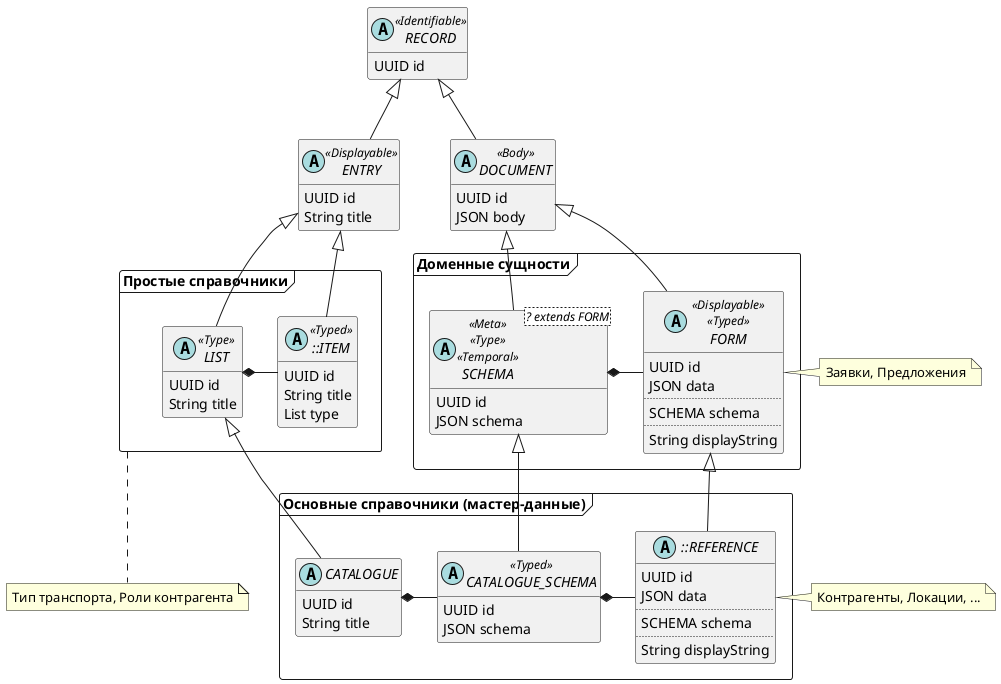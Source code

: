 @startuml
hide empty members
interface Identifiable {
  getId()
}
'note left: //Идентифицируемость//\n(однозначно находится системой)
interface Typed {
    RECORD getType()
}
'note left: //Классифицируемость//\n(входит в коллекцию)

interface Displayable {
    String getTitle()
}
'note left: //Отображаемость//\n(однозначно находится человеком)

interface Temporal {
    Period getLife()
}
'note left: //Временность//\n(имеет ограниченный срок жизни)

interface Body {
    Object getBody()
}
'note left: //Содержательность//\n(имеет структуру/тело)

interface Type {
    Record[] getRecords()
}
'note left: //Тип/класс//\n(является коллекцией элементов, списком)
interface Meta {
    Object getSchema()
}
'note left: //Схема данных//\n(описывает структуру)
remove Displayable
remove Temporal
remove Body
remove Typed
remove Identifiable
remove Meta
remove Type

abstract RECORD <<Identifiable>> {
    UUID id
}
'note right: Запись таблицы БД
RECORD ..|> Identifiable

abstract ENTRY <<Displayable>>  {
    UUID id
    String title
}
'note right: Объект с наименованием
ENTRY -up-|> RECORD
ENTRY ..|> Displayable

abstract DOCUMENT <<Body>> {
    UUID id
    JSON body
}
DOCUMENT -up-|> RECORD
DOCUMENT ..|> Body
ENTRY  .[hidden] DOCUMENT

frame "Простые справочники" as simple {

abstract LIST <<Type>> {
    UUID id
    String title
}
abstract ::ITEM <<Typed>>{
    UUID id
    String title
    List type
}
}
note bottom of simple: Тип транспорта, Роли контрагента
::ITEM -up-|> ENTRY
::ITEM ..|> Typed


LIST -up-|> ENTRY
::ITEM -left-* LIST


frame "Доменные сущности" as single {
    abstract SCHEMA<? extends FORM> <<Meta>> <<Type>> <<Temporal>>{
        UUID id
        JSON schema
    }
    abstract FORM <<Displayable>> <<Typed>>  {
        UUID id
        JSON data
        ....
        SCHEMA schema
        ....
        String displayString
    }
}
note right of FORM: Заявки, Предложения

SCHEMA ..|> Type
SCHEMA ..|> Meta
SCHEMA -up-|> DOCUMENT
FORM ..|> Typed
FORM ..|> Displayable
FORM -up-|>  DOCUMENT
FORM -left-* SCHEMA
frame "Основные справочники (мастер-данные)" as mdm {
abstract CATALOGUE {
    UUID id
    String title
}
CATALOGUE -up-|> LIST

abstract CATALOGUE_SCHEMA <<Typed>>{
    UUID id
    JSON schema
}
abstract ::REFERENCE {
    UUID id
    JSON data
    ....
    SCHEMA schema
    ....
    String displayString
}
}
note left of ::REFERENCE: Контрагенты, Локации, ...
CATALOGUE_SCHEMA -up-|> SCHEMA
CATALOGUE *-right- CATALOGUE_SCHEMA
CATALOGUE_SCHEMA *-right- ::REFERENCE
::REFERENCE -up-|> FORM
::REFERENCE ..|> Body

@enduml

